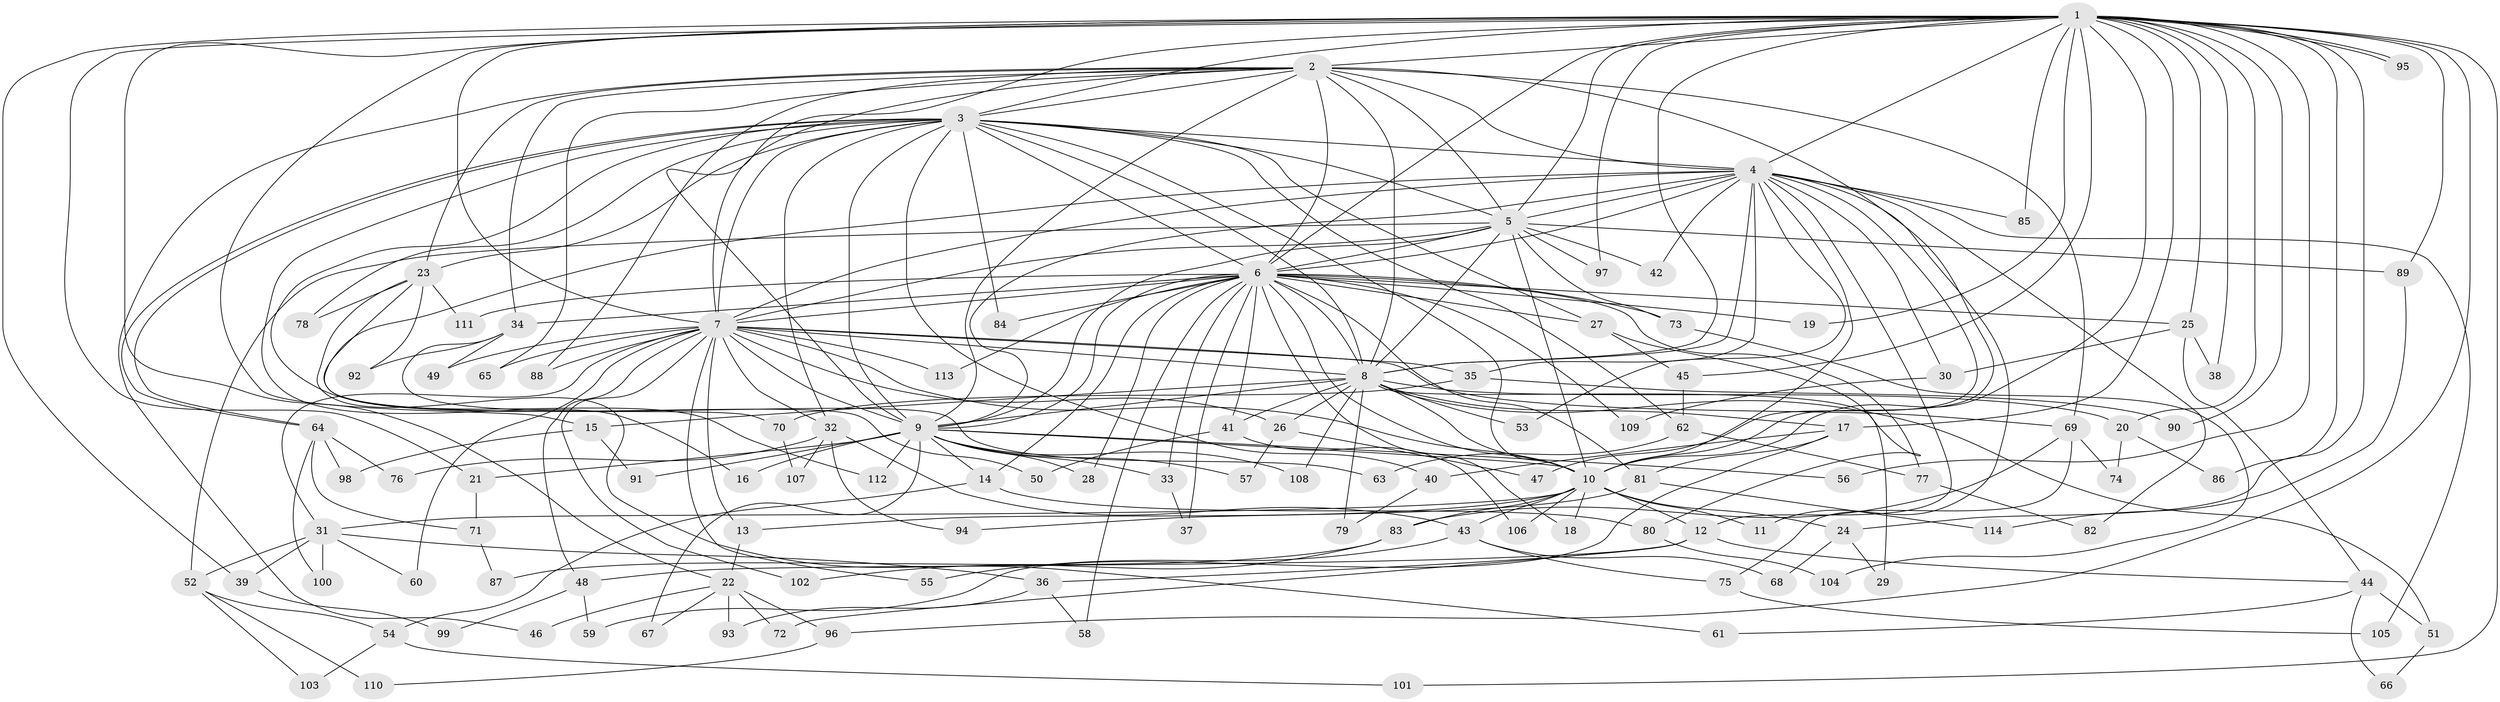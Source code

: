 // Generated by graph-tools (version 1.1) at 2025/43/03/09/25 04:43:28]
// undirected, 114 vertices, 253 edges
graph export_dot {
graph [start="1"]
  node [color=gray90,style=filled];
  1;
  2;
  3;
  4;
  5;
  6;
  7;
  8;
  9;
  10;
  11;
  12;
  13;
  14;
  15;
  16;
  17;
  18;
  19;
  20;
  21;
  22;
  23;
  24;
  25;
  26;
  27;
  28;
  29;
  30;
  31;
  32;
  33;
  34;
  35;
  36;
  37;
  38;
  39;
  40;
  41;
  42;
  43;
  44;
  45;
  46;
  47;
  48;
  49;
  50;
  51;
  52;
  53;
  54;
  55;
  56;
  57;
  58;
  59;
  60;
  61;
  62;
  63;
  64;
  65;
  66;
  67;
  68;
  69;
  70;
  71;
  72;
  73;
  74;
  75;
  76;
  77;
  78;
  79;
  80;
  81;
  82;
  83;
  84;
  85;
  86;
  87;
  88;
  89;
  90;
  91;
  92;
  93;
  94;
  95;
  96;
  97;
  98;
  99;
  100;
  101;
  102;
  103;
  104;
  105;
  106;
  107;
  108;
  109;
  110;
  111;
  112;
  113;
  114;
  1 -- 2;
  1 -- 3;
  1 -- 4;
  1 -- 5;
  1 -- 6;
  1 -- 7;
  1 -- 8;
  1 -- 9;
  1 -- 10;
  1 -- 15;
  1 -- 17;
  1 -- 19;
  1 -- 20;
  1 -- 21;
  1 -- 22;
  1 -- 24;
  1 -- 25;
  1 -- 38;
  1 -- 39;
  1 -- 45;
  1 -- 56;
  1 -- 85;
  1 -- 86;
  1 -- 89;
  1 -- 90;
  1 -- 95;
  1 -- 95;
  1 -- 96;
  1 -- 97;
  1 -- 101;
  2 -- 3;
  2 -- 4;
  2 -- 5;
  2 -- 6;
  2 -- 7;
  2 -- 8;
  2 -- 9;
  2 -- 10;
  2 -- 23;
  2 -- 34;
  2 -- 46;
  2 -- 65;
  2 -- 69;
  2 -- 88;
  3 -- 4;
  3 -- 5;
  3 -- 6;
  3 -- 7;
  3 -- 8;
  3 -- 9;
  3 -- 10;
  3 -- 16;
  3 -- 23;
  3 -- 27;
  3 -- 32;
  3 -- 40;
  3 -- 62;
  3 -- 64;
  3 -- 64;
  3 -- 78;
  3 -- 84;
  3 -- 112;
  4 -- 5;
  4 -- 6;
  4 -- 7;
  4 -- 8;
  4 -- 9;
  4 -- 10;
  4 -- 11;
  4 -- 12;
  4 -- 30;
  4 -- 35;
  4 -- 42;
  4 -- 47;
  4 -- 53;
  4 -- 70;
  4 -- 82;
  4 -- 85;
  4 -- 105;
  5 -- 6;
  5 -- 7;
  5 -- 8;
  5 -- 9;
  5 -- 10;
  5 -- 42;
  5 -- 52;
  5 -- 73;
  5 -- 89;
  5 -- 97;
  6 -- 7;
  6 -- 8;
  6 -- 9;
  6 -- 10;
  6 -- 14;
  6 -- 18;
  6 -- 19;
  6 -- 25;
  6 -- 27;
  6 -- 28;
  6 -- 33;
  6 -- 34;
  6 -- 37;
  6 -- 41;
  6 -- 58;
  6 -- 73;
  6 -- 77;
  6 -- 81;
  6 -- 84;
  6 -- 109;
  6 -- 111;
  6 -- 113;
  7 -- 8;
  7 -- 9;
  7 -- 10;
  7 -- 13;
  7 -- 26;
  7 -- 31;
  7 -- 32;
  7 -- 35;
  7 -- 48;
  7 -- 49;
  7 -- 55;
  7 -- 60;
  7 -- 65;
  7 -- 69;
  7 -- 88;
  7 -- 102;
  7 -- 113;
  8 -- 9;
  8 -- 10;
  8 -- 15;
  8 -- 17;
  8 -- 20;
  8 -- 26;
  8 -- 29;
  8 -- 41;
  8 -- 51;
  8 -- 53;
  8 -- 79;
  8 -- 108;
  9 -- 10;
  9 -- 14;
  9 -- 16;
  9 -- 21;
  9 -- 28;
  9 -- 33;
  9 -- 56;
  9 -- 57;
  9 -- 67;
  9 -- 91;
  9 -- 108;
  9 -- 112;
  10 -- 11;
  10 -- 12;
  10 -- 13;
  10 -- 18;
  10 -- 24;
  10 -- 31;
  10 -- 43;
  10 -- 83;
  10 -- 106;
  12 -- 36;
  12 -- 44;
  12 -- 48;
  12 -- 72;
  13 -- 22;
  14 -- 54;
  14 -- 80;
  15 -- 91;
  15 -- 98;
  17 -- 40;
  17 -- 59;
  17 -- 81;
  20 -- 74;
  20 -- 86;
  21 -- 71;
  22 -- 46;
  22 -- 67;
  22 -- 72;
  22 -- 93;
  22 -- 96;
  23 -- 50;
  23 -- 61;
  23 -- 78;
  23 -- 92;
  23 -- 111;
  24 -- 29;
  24 -- 68;
  25 -- 30;
  25 -- 38;
  25 -- 44;
  26 -- 47;
  26 -- 57;
  27 -- 45;
  27 -- 80;
  30 -- 109;
  31 -- 36;
  31 -- 39;
  31 -- 52;
  31 -- 60;
  31 -- 100;
  32 -- 43;
  32 -- 76;
  32 -- 94;
  32 -- 107;
  33 -- 37;
  34 -- 49;
  34 -- 63;
  34 -- 92;
  35 -- 70;
  35 -- 90;
  36 -- 58;
  36 -- 93;
  39 -- 99;
  40 -- 79;
  41 -- 50;
  41 -- 106;
  43 -- 55;
  43 -- 68;
  43 -- 75;
  44 -- 51;
  44 -- 61;
  44 -- 66;
  45 -- 62;
  48 -- 59;
  48 -- 99;
  51 -- 66;
  52 -- 54;
  52 -- 103;
  52 -- 110;
  54 -- 101;
  54 -- 103;
  62 -- 63;
  62 -- 77;
  64 -- 71;
  64 -- 76;
  64 -- 98;
  64 -- 100;
  69 -- 74;
  69 -- 75;
  69 -- 83;
  70 -- 107;
  71 -- 87;
  73 -- 104;
  75 -- 105;
  77 -- 82;
  80 -- 104;
  81 -- 94;
  81 -- 114;
  83 -- 87;
  83 -- 102;
  89 -- 114;
  96 -- 110;
}
